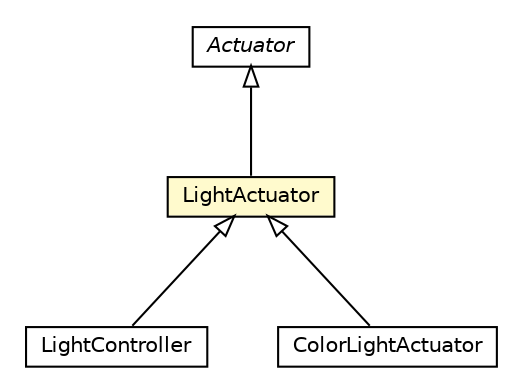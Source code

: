 #!/usr/local/bin/dot
#
# Class diagram 
# Generated by UMLGraph version R5_6-24-gf6e263 (http://www.umlgraph.org/)
#

digraph G {
	edge [fontname="Helvetica",fontsize=10,labelfontname="Helvetica",labelfontsize=10];
	node [fontname="Helvetica",fontsize=10,shape=plaintext];
	nodesep=0.25;
	ranksep=0.5;
	// org.universAAL.ontology.device.LightActuator
	c5149109 [label=<<table title="org.universAAL.ontology.device.LightActuator" border="0" cellborder="1" cellspacing="0" cellpadding="2" port="p" bgcolor="lemonChiffon" href="./LightActuator.html">
		<tr><td><table border="0" cellspacing="0" cellpadding="1">
<tr><td align="center" balign="center"> LightActuator </td></tr>
		</table></td></tr>
		</table>>, URL="./LightActuator.html", fontname="Helvetica", fontcolor="black", fontsize=10.0];
	// org.universAAL.ontology.device.Actuator
	c5149112 [label=<<table title="org.universAAL.ontology.device.Actuator" border="0" cellborder="1" cellspacing="0" cellpadding="2" port="p" href="./Actuator.html">
		<tr><td><table border="0" cellspacing="0" cellpadding="1">
<tr><td align="center" balign="center"><font face="Helvetica-Oblique"> Actuator </font></td></tr>
		</table></td></tr>
		</table>>, URL="./Actuator.html", fontname="Helvetica", fontcolor="black", fontsize=10.0];
	// org.universAAL.ontology.device.LightController
	c5149119 [label=<<table title="org.universAAL.ontology.device.LightController" border="0" cellborder="1" cellspacing="0" cellpadding="2" port="p" href="./LightController.html">
		<tr><td><table border="0" cellspacing="0" cellpadding="1">
<tr><td align="center" balign="center"> LightController </td></tr>
		</table></td></tr>
		</table>>, URL="./LightController.html", fontname="Helvetica", fontcolor="black", fontsize=10.0];
	// org.universAAL.ontology.device.ColorLightActuator
	c5149146 [label=<<table title="org.universAAL.ontology.device.ColorLightActuator" border="0" cellborder="1" cellspacing="0" cellpadding="2" port="p" href="./ColorLightActuator.html">
		<tr><td><table border="0" cellspacing="0" cellpadding="1">
<tr><td align="center" balign="center"> ColorLightActuator </td></tr>
		</table></td></tr>
		</table>>, URL="./ColorLightActuator.html", fontname="Helvetica", fontcolor="black", fontsize=10.0];
	//org.universAAL.ontology.device.LightActuator extends org.universAAL.ontology.device.Actuator
	c5149112:p -> c5149109:p [dir=back,arrowtail=empty];
	//org.universAAL.ontology.device.LightController extends org.universAAL.ontology.device.LightActuator
	c5149109:p -> c5149119:p [dir=back,arrowtail=empty];
	//org.universAAL.ontology.device.ColorLightActuator extends org.universAAL.ontology.device.LightActuator
	c5149109:p -> c5149146:p [dir=back,arrowtail=empty];
}


